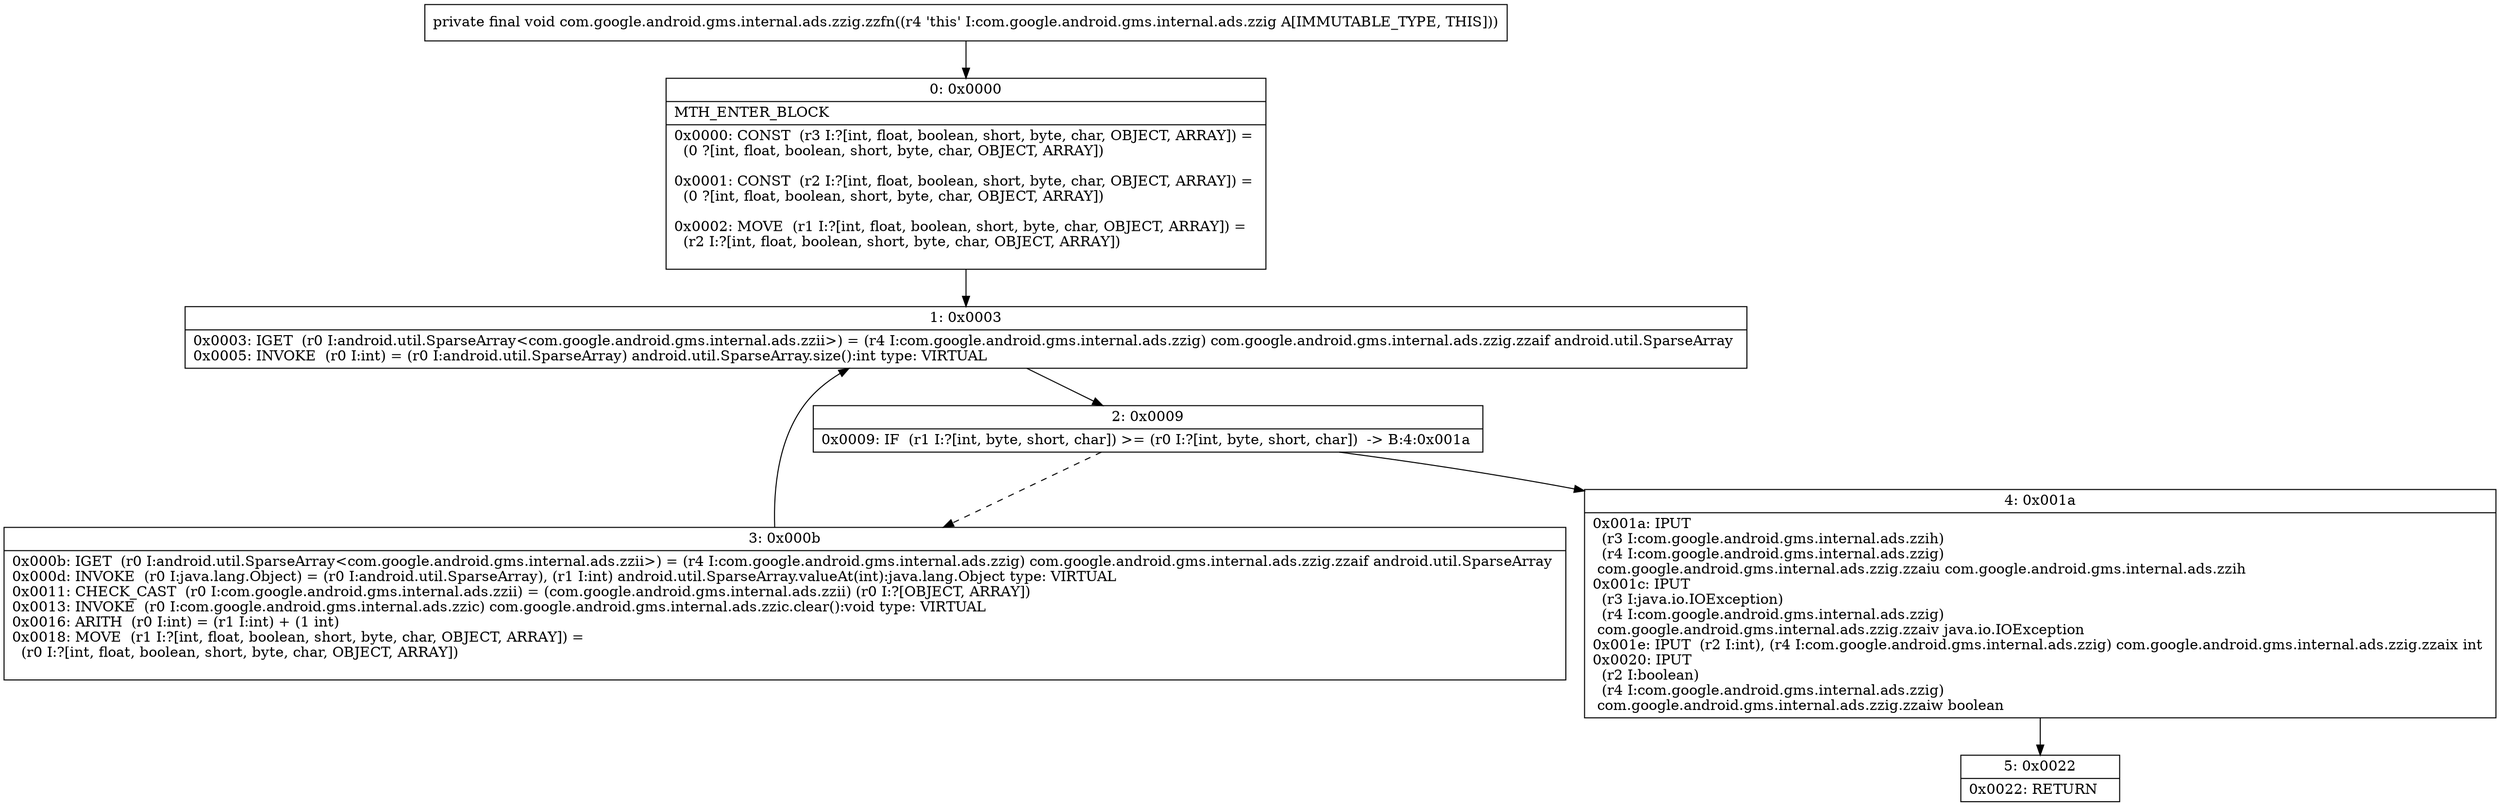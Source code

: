 digraph "CFG forcom.google.android.gms.internal.ads.zzig.zzfn()V" {
Node_0 [shape=record,label="{0\:\ 0x0000|MTH_ENTER_BLOCK\l|0x0000: CONST  (r3 I:?[int, float, boolean, short, byte, char, OBJECT, ARRAY]) = \l  (0 ?[int, float, boolean, short, byte, char, OBJECT, ARRAY])\l \l0x0001: CONST  (r2 I:?[int, float, boolean, short, byte, char, OBJECT, ARRAY]) = \l  (0 ?[int, float, boolean, short, byte, char, OBJECT, ARRAY])\l \l0x0002: MOVE  (r1 I:?[int, float, boolean, short, byte, char, OBJECT, ARRAY]) = \l  (r2 I:?[int, float, boolean, short, byte, char, OBJECT, ARRAY])\l \l}"];
Node_1 [shape=record,label="{1\:\ 0x0003|0x0003: IGET  (r0 I:android.util.SparseArray\<com.google.android.gms.internal.ads.zzii\>) = (r4 I:com.google.android.gms.internal.ads.zzig) com.google.android.gms.internal.ads.zzig.zzaif android.util.SparseArray \l0x0005: INVOKE  (r0 I:int) = (r0 I:android.util.SparseArray) android.util.SparseArray.size():int type: VIRTUAL \l}"];
Node_2 [shape=record,label="{2\:\ 0x0009|0x0009: IF  (r1 I:?[int, byte, short, char]) \>= (r0 I:?[int, byte, short, char])  \-\> B:4:0x001a \l}"];
Node_3 [shape=record,label="{3\:\ 0x000b|0x000b: IGET  (r0 I:android.util.SparseArray\<com.google.android.gms.internal.ads.zzii\>) = (r4 I:com.google.android.gms.internal.ads.zzig) com.google.android.gms.internal.ads.zzig.zzaif android.util.SparseArray \l0x000d: INVOKE  (r0 I:java.lang.Object) = (r0 I:android.util.SparseArray), (r1 I:int) android.util.SparseArray.valueAt(int):java.lang.Object type: VIRTUAL \l0x0011: CHECK_CAST  (r0 I:com.google.android.gms.internal.ads.zzii) = (com.google.android.gms.internal.ads.zzii) (r0 I:?[OBJECT, ARRAY]) \l0x0013: INVOKE  (r0 I:com.google.android.gms.internal.ads.zzic) com.google.android.gms.internal.ads.zzic.clear():void type: VIRTUAL \l0x0016: ARITH  (r0 I:int) = (r1 I:int) + (1 int) \l0x0018: MOVE  (r1 I:?[int, float, boolean, short, byte, char, OBJECT, ARRAY]) = \l  (r0 I:?[int, float, boolean, short, byte, char, OBJECT, ARRAY])\l \l}"];
Node_4 [shape=record,label="{4\:\ 0x001a|0x001a: IPUT  \l  (r3 I:com.google.android.gms.internal.ads.zzih)\l  (r4 I:com.google.android.gms.internal.ads.zzig)\l com.google.android.gms.internal.ads.zzig.zzaiu com.google.android.gms.internal.ads.zzih \l0x001c: IPUT  \l  (r3 I:java.io.IOException)\l  (r4 I:com.google.android.gms.internal.ads.zzig)\l com.google.android.gms.internal.ads.zzig.zzaiv java.io.IOException \l0x001e: IPUT  (r2 I:int), (r4 I:com.google.android.gms.internal.ads.zzig) com.google.android.gms.internal.ads.zzig.zzaix int \l0x0020: IPUT  \l  (r2 I:boolean)\l  (r4 I:com.google.android.gms.internal.ads.zzig)\l com.google.android.gms.internal.ads.zzig.zzaiw boolean \l}"];
Node_5 [shape=record,label="{5\:\ 0x0022|0x0022: RETURN   \l}"];
MethodNode[shape=record,label="{private final void com.google.android.gms.internal.ads.zzig.zzfn((r4 'this' I:com.google.android.gms.internal.ads.zzig A[IMMUTABLE_TYPE, THIS])) }"];
MethodNode -> Node_0;
Node_0 -> Node_1;
Node_1 -> Node_2;
Node_2 -> Node_3[style=dashed];
Node_2 -> Node_4;
Node_3 -> Node_1;
Node_4 -> Node_5;
}

